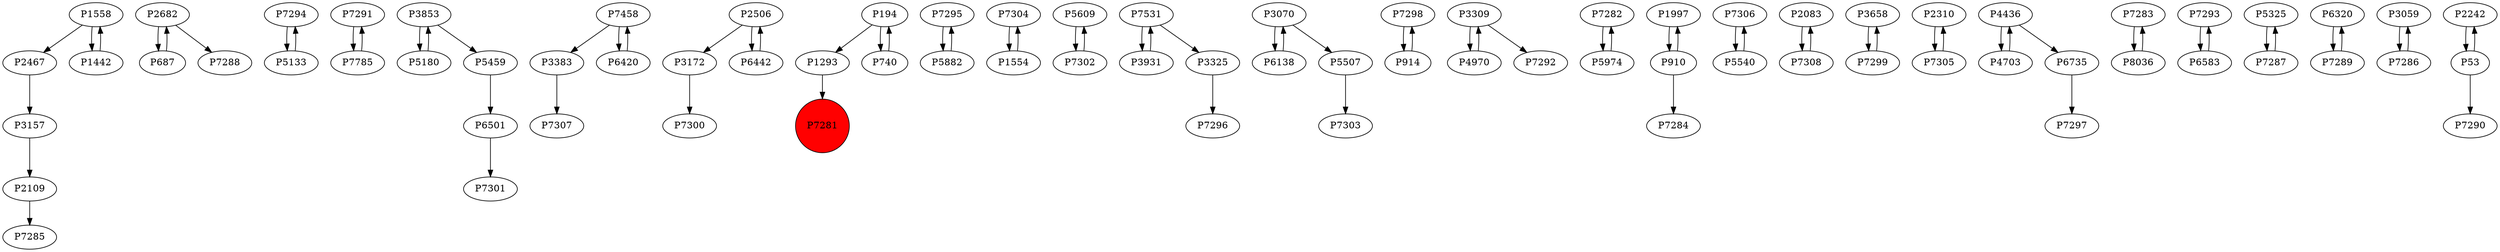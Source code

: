 digraph {
	P3157 -> P2109
	P2682 -> P687
	P7294 -> P5133
	P7291 -> P7785
	P3853 -> P5180
	P7785 -> P7291
	P2467 -> P3157
	P3383 -> P7307
	P3172 -> P7300
	P194 -> P1293
	P7295 -> P5882
	P7304 -> P1554
	P5609 -> P7302
	P3325 -> P7296
	P3070 -> P6138
	P7298 -> P914
	P3931 -> P7531
	P3309 -> P4970
	P7282 -> P5974
	P7302 -> P5609
	P3853 -> P5459
	P1554 -> P7304
	P7531 -> P3325
	P1997 -> P910
	P7306 -> P5540
	P2083 -> P7308
	P5180 -> P3853
	P3070 -> P5507
	P3658 -> P7299
	P1558 -> P1442
	P2310 -> P7305
	P910 -> P1997
	P7531 -> P3931
	P2109 -> P7285
	P7458 -> P3383
	P5507 -> P7303
	P2506 -> P6442
	P6442 -> P2506
	P6735 -> P7297
	P3309 -> P7292
	P7283 -> P8036
	P7293 -> P6583
	P1558 -> P2467
	P5540 -> P7306
	P7308 -> P2083
	P4703 -> P4436
	P5325 -> P7287
	P687 -> P2682
	P7299 -> P3658
	P2506 -> P3172
	P8036 -> P7283
	P5882 -> P7295
	P6320 -> P7289
	P1293 -> P7281
	P914 -> P7298
	P194 -> P740
	P7289 -> P6320
	P7458 -> P6420
	P7305 -> P2310
	P2682 -> P7288
	P4436 -> P6735
	P6583 -> P7293
	P910 -> P7284
	P1442 -> P1558
	P5974 -> P7282
	P3059 -> P7286
	P740 -> P194
	P6501 -> P7301
	P4436 -> P4703
	P7287 -> P5325
	P2242 -> P53
	P53 -> P7290
	P4970 -> P3309
	P53 -> P2242
	P5459 -> P6501
	P6420 -> P7458
	P6138 -> P3070
	P5133 -> P7294
	P7286 -> P3059
	P7281 [shape=circle]
	P7281 [style=filled]
	P7281 [fillcolor=red]
}